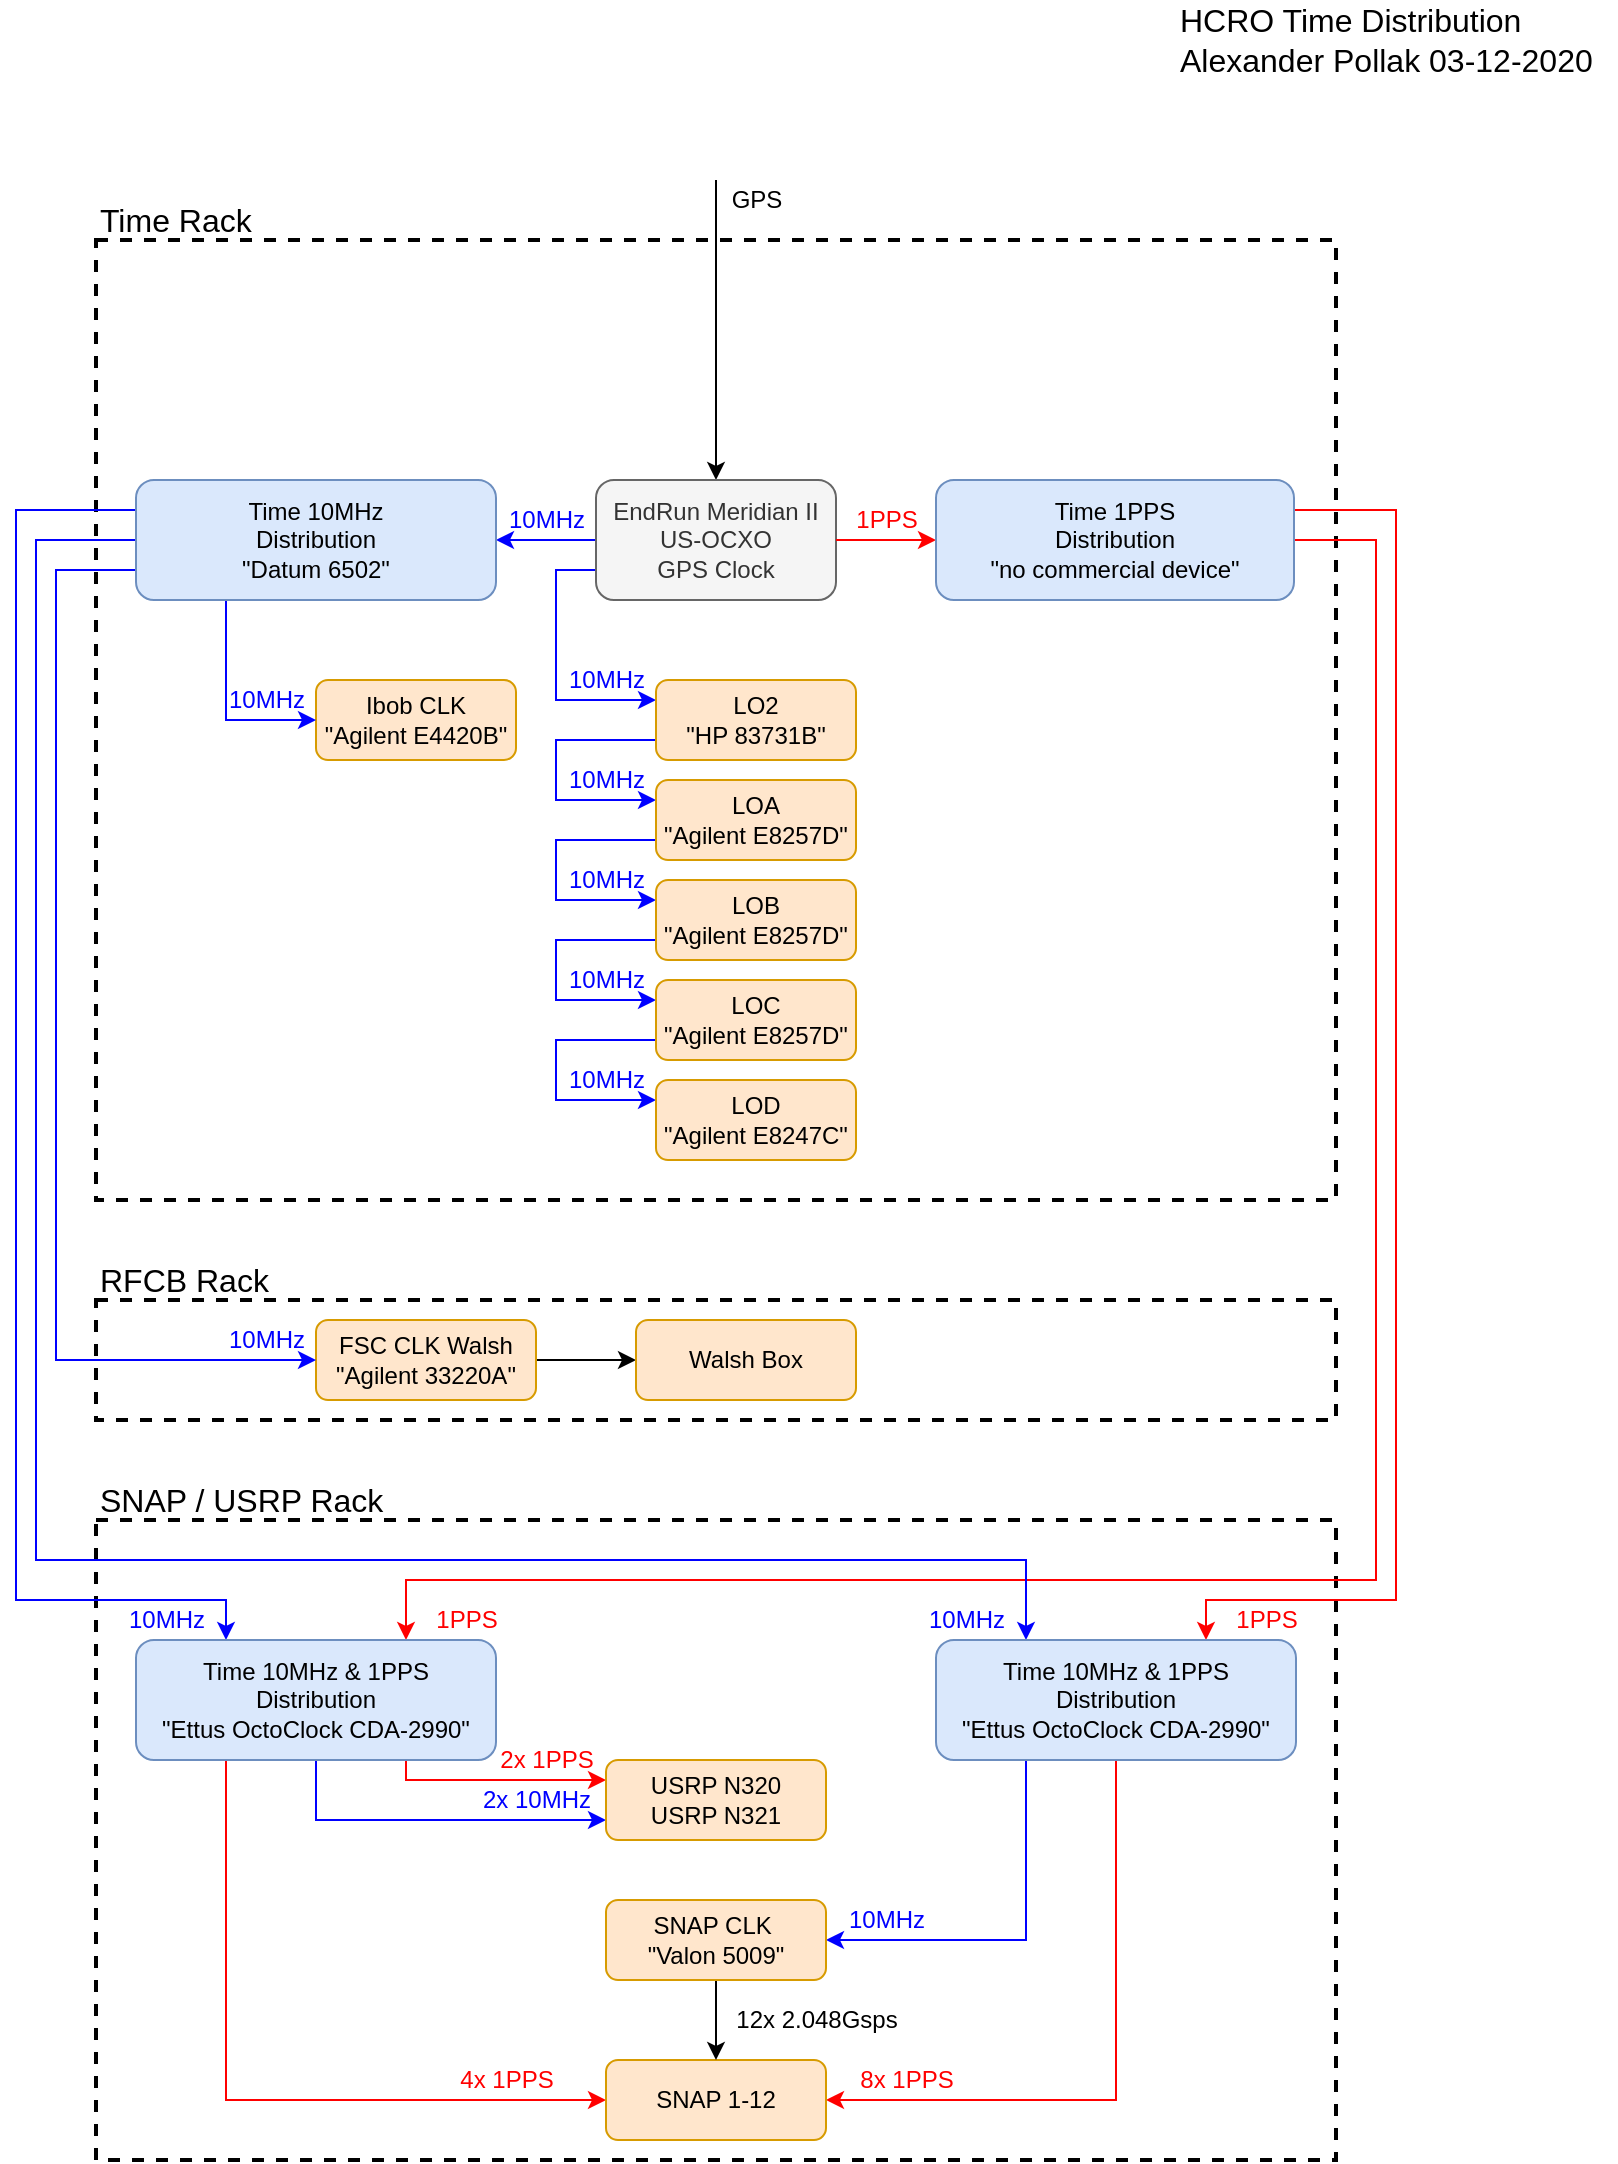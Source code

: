 <mxfile version="13.9.9" type="device"><diagram id="-Wx7Lv8i33PWE_hJeZmz" name="Page-1"><mxGraphModel dx="1106" dy="900" grid="1" gridSize="10" guides="1" tooltips="1" connect="1" arrows="1" fold="1" page="1" pageScale="1" pageWidth="850" pageHeight="1100" math="0" shadow="0"><root><mxCell id="0"/><mxCell id="1" parent="0"/><mxCell id="p2Ja1tfODRt-xbFQZl6X-34" value="" style="whiteSpace=wrap;html=1;dashed=1;strokeWidth=2;fillColor=none;" parent="1" vertex="1"><mxGeometry x="90" y="760" width="620" height="320" as="geometry"/></mxCell><mxCell id="p2Ja1tfODRt-xbFQZl6X-28" value="" style="whiteSpace=wrap;html=1;dashed=1;strokeWidth=2;fillColor=none;" parent="1" vertex="1"><mxGeometry x="90" y="650" width="620" height="60" as="geometry"/></mxCell><mxCell id="p2Ja1tfODRt-xbFQZl6X-25" value="" style="whiteSpace=wrap;html=1;dashed=1;strokeWidth=2;fillColor=none;" parent="1" vertex="1"><mxGeometry x="90" y="120" width="620" height="480" as="geometry"/></mxCell><mxCell id="Q6ICdtqjvSAJJMZQYe2n-1" value="" style="shape=image;html=1;verticalAlign=top;verticalLabelPosition=bottom;labelBackgroundColor=#ffffff;imageAspect=0;aspect=fixed;image=https://cdn4.iconfinder.com/data/icons/cc_mono_icon_set/blacks/48x48/sat_dish.png" parent="1" vertex="1"><mxGeometry x="376" y="40" width="48" height="48" as="geometry"/></mxCell><mxCell id="Q6ICdtqjvSAJJMZQYe2n-2" value="" style="endArrow=classic;html=1;entryX=0.5;entryY=0;entryDx=0;entryDy=0;" parent="1" target="Q6ICdtqjvSAJJMZQYe2n-5" edge="1"><mxGeometry width="50" height="50" relative="1" as="geometry"><mxPoint x="400" y="90" as="sourcePoint"/><mxPoint x="400" y="140" as="targetPoint"/></mxGeometry></mxCell><mxCell id="p2Ja1tfODRt-xbFQZl6X-9" style="edgeStyle=orthogonalEdgeStyle;rounded=0;orthogonalLoop=1;jettySize=auto;html=1;exitX=0;exitY=0.5;exitDx=0;exitDy=0;entryX=1;entryY=0.5;entryDx=0;entryDy=0;strokeColor=#0000FF;" parent="1" source="Q6ICdtqjvSAJJMZQYe2n-5" target="CKp-XY39HgpGyfZFXXCT-6" edge="1"><mxGeometry relative="1" as="geometry"/></mxCell><mxCell id="p2Ja1tfODRt-xbFQZl6X-11" style="edgeStyle=orthogonalEdgeStyle;rounded=0;orthogonalLoop=1;jettySize=auto;html=1;exitX=0;exitY=0.75;exitDx=0;exitDy=0;entryX=0;entryY=0.25;entryDx=0;entryDy=0;fontColor=#0000FF;strokeColor=#0000FF;" parent="1" source="Q6ICdtqjvSAJJMZQYe2n-5" target="CKp-XY39HgpGyfZFXXCT-1" edge="1"><mxGeometry relative="1" as="geometry"/></mxCell><mxCell id="Q6ICdtqjvSAJJMZQYe2n-5" value="EndRun Meridian II&lt;br&gt;US-OCXO&lt;br&gt;GPS Clock" style="rounded=1;whiteSpace=wrap;html=1;fillColor=#f5f5f5;strokeColor=#666666;fontColor=#333333;" parent="1" vertex="1"><mxGeometry x="340" y="240" width="120" height="60" as="geometry"/></mxCell><mxCell id="Q6ICdtqjvSAJJMZQYe2n-17" value="GPS" style="text;html=1;align=center;verticalAlign=middle;resizable=0;points=[];autosize=1;" parent="1" vertex="1"><mxGeometry x="400" y="90" width="40" height="20" as="geometry"/></mxCell><mxCell id="Q6ICdtqjvSAJJMZQYe2n-22" value="1PPS" style="text;html=1;align=center;verticalAlign=middle;resizable=0;points=[];autosize=1;fontColor=#FF0000;" parent="1" vertex="1"><mxGeometry x="460" y="250" width="50" height="20" as="geometry"/></mxCell><mxCell id="Q6ICdtqjvSAJJMZQYe2n-23" value="12x 2.048Gsps" style="text;html=1;align=center;verticalAlign=middle;resizable=0;points=[];autosize=1;" parent="1" vertex="1"><mxGeometry x="400" y="1000" width="100" height="20" as="geometry"/></mxCell><mxCell id="p2Ja1tfODRt-xbFQZl6X-12" style="edgeStyle=orthogonalEdgeStyle;rounded=0;orthogonalLoop=1;jettySize=auto;html=1;exitX=0;exitY=0.75;exitDx=0;exitDy=0;entryX=0;entryY=0.25;entryDx=0;entryDy=0;strokeColor=#0000FF;" parent="1" source="CKp-XY39HgpGyfZFXXCT-1" target="p2Ja1tfODRt-xbFQZl6X-1" edge="1"><mxGeometry relative="1" as="geometry"><mxPoint x="340" y="420" as="targetPoint"/><Array as="points"><mxPoint x="320" y="370"/><mxPoint x="320" y="400"/></Array></mxGeometry></mxCell><mxCell id="CKp-XY39HgpGyfZFXXCT-1" value="LO2&lt;br&gt;&quot;HP 83731B&quot;" style="rounded=1;whiteSpace=wrap;html=1;fillColor=#ffe6cc;strokeColor=#d79b00;" parent="1" vertex="1"><mxGeometry x="370" y="340" width="100" height="40" as="geometry"/></mxCell><mxCell id="CKp-XY39HgpGyfZFXXCT-2" value="Ibob CLK&lt;br&gt;&quot;Agilent E4420B&quot;" style="rounded=1;whiteSpace=wrap;html=1;fillColor=#ffe6cc;strokeColor=#d79b00;" parent="1" vertex="1"><mxGeometry x="200" y="340" width="100" height="40" as="geometry"/></mxCell><mxCell id="p2Ja1tfODRt-xbFQZl6X-31" style="edgeStyle=orthogonalEdgeStyle;rounded=0;orthogonalLoop=1;jettySize=auto;html=1;exitX=1;exitY=0.5;exitDx=0;exitDy=0;entryX=0;entryY=0.5;entryDx=0;entryDy=0;fontSize=16;" parent="1" source="CKp-XY39HgpGyfZFXXCT-3" target="p2Ja1tfODRt-xbFQZl6X-30" edge="1"><mxGeometry relative="1" as="geometry"/></mxCell><mxCell id="CKp-XY39HgpGyfZFXXCT-3" value="FSC CLK Walsh&lt;br&gt;&quot;Agilent 33220A&quot;" style="rounded=1;whiteSpace=wrap;html=1;fillColor=#ffe6cc;strokeColor=#d79b00;" parent="1" vertex="1"><mxGeometry x="200" y="660" width="110" height="40" as="geometry"/></mxCell><mxCell id="p2Ja1tfODRt-xbFQZl6X-8" style="edgeStyle=orthogonalEdgeStyle;rounded=0;orthogonalLoop=1;jettySize=auto;html=1;exitX=0;exitY=0.5;exitDx=0;exitDy=0;entryX=1;entryY=0.5;entryDx=0;entryDy=0;strokeColor=#FF0000;startArrow=classic;startFill=1;endArrow=none;endFill=0;" parent="1" source="Q6ICdtqjvSAJJMZQYe2n-8" target="Q6ICdtqjvSAJJMZQYe2n-5" edge="1"><mxGeometry relative="1" as="geometry"/></mxCell><mxCell id="p2Ja1tfODRt-xbFQZl6X-37" style="edgeStyle=orthogonalEdgeStyle;rounded=0;orthogonalLoop=1;jettySize=auto;html=1;exitX=1;exitY=0.25;exitDx=0;exitDy=0;fontSize=16;entryX=0.75;entryY=0;entryDx=0;entryDy=0;strokeColor=#FF0000;" parent="1" source="Q6ICdtqjvSAJJMZQYe2n-8" target="p2Ja1tfODRt-xbFQZl6X-6" edge="1"><mxGeometry relative="1" as="geometry"><mxPoint x="770" y="800" as="targetPoint"/><Array as="points"><mxPoint x="740" y="255"/><mxPoint x="740" y="800"/><mxPoint x="645" y="800"/></Array></mxGeometry></mxCell><mxCell id="p2Ja1tfODRt-xbFQZl6X-38" style="edgeStyle=orthogonalEdgeStyle;rounded=0;orthogonalLoop=1;jettySize=auto;html=1;exitX=1;exitY=0.5;exitDx=0;exitDy=0;entryX=0.75;entryY=0;entryDx=0;entryDy=0;fontSize=16;strokeColor=#FF0000;" parent="1" source="Q6ICdtqjvSAJJMZQYe2n-8" target="p2Ja1tfODRt-xbFQZl6X-5" edge="1"><mxGeometry relative="1" as="geometry"><Array as="points"><mxPoint x="730" y="270"/><mxPoint x="730" y="790"/><mxPoint x="245" y="790"/></Array></mxGeometry></mxCell><mxCell id="Q6ICdtqjvSAJJMZQYe2n-8" value="Time 1PPS&lt;br&gt;Distribution&lt;br&gt;&quot;no commercial device&quot;" style="rounded=1;whiteSpace=wrap;html=1;fillColor=#dae8fc;strokeColor=#6c8ebf;" parent="1" vertex="1"><mxGeometry x="510" y="240" width="179" height="60" as="geometry"/></mxCell><mxCell id="p2Ja1tfODRt-xbFQZl6X-23" style="edgeStyle=orthogonalEdgeStyle;rounded=0;orthogonalLoop=1;jettySize=auto;html=1;exitX=0.25;exitY=1;exitDx=0;exitDy=0;entryX=0;entryY=0.5;entryDx=0;entryDy=0;strokeColor=#0000FF;" parent="1" source="CKp-XY39HgpGyfZFXXCT-6" target="CKp-XY39HgpGyfZFXXCT-2" edge="1"><mxGeometry relative="1" as="geometry"/></mxCell><mxCell id="p2Ja1tfODRt-xbFQZl6X-32" style="edgeStyle=orthogonalEdgeStyle;rounded=0;orthogonalLoop=1;jettySize=auto;html=1;exitX=0;exitY=0.75;exitDx=0;exitDy=0;fontSize=16;entryX=0;entryY=0.5;entryDx=0;entryDy=0;strokeColor=#0000FF;" parent="1" source="CKp-XY39HgpGyfZFXXCT-6" target="CKp-XY39HgpGyfZFXXCT-3" edge="1"><mxGeometry relative="1" as="geometry"><mxPoint x="60" y="720" as="targetPoint"/><Array as="points"><mxPoint x="70" y="285"/><mxPoint x="70" y="680"/></Array></mxGeometry></mxCell><mxCell id="p2Ja1tfODRt-xbFQZl6X-39" style="edgeStyle=orthogonalEdgeStyle;rounded=0;orthogonalLoop=1;jettySize=auto;html=1;exitX=0;exitY=0.5;exitDx=0;exitDy=0;entryX=0.25;entryY=0;entryDx=0;entryDy=0;fontSize=16;strokeColor=#0000FF;" parent="1" source="CKp-XY39HgpGyfZFXXCT-6" target="p2Ja1tfODRt-xbFQZl6X-6" edge="1"><mxGeometry relative="1" as="geometry"><Array as="points"><mxPoint x="60" y="270"/><mxPoint x="60" y="780"/><mxPoint x="555" y="780"/></Array></mxGeometry></mxCell><mxCell id="p2Ja1tfODRt-xbFQZl6X-40" style="edgeStyle=orthogonalEdgeStyle;rounded=0;orthogonalLoop=1;jettySize=auto;html=1;exitX=0;exitY=0.25;exitDx=0;exitDy=0;entryX=0.25;entryY=0;entryDx=0;entryDy=0;fontSize=16;strokeColor=#0000FF;" parent="1" source="CKp-XY39HgpGyfZFXXCT-6" target="p2Ja1tfODRt-xbFQZl6X-5" edge="1"><mxGeometry relative="1" as="geometry"><Array as="points"><mxPoint x="50" y="255"/><mxPoint x="50" y="800"/><mxPoint x="155" y="800"/></Array></mxGeometry></mxCell><mxCell id="CKp-XY39HgpGyfZFXXCT-6" value="Time 10MHz&lt;br&gt;Distribution&lt;br&gt;&quot;Datum 6502&quot;" style="rounded=1;whiteSpace=wrap;html=1;fillColor=#dae8fc;strokeColor=#6c8ebf;" parent="1" vertex="1"><mxGeometry x="110" y="240" width="180" height="60" as="geometry"/></mxCell><mxCell id="p2Ja1tfODRt-xbFQZl6X-13" style="edgeStyle=orthogonalEdgeStyle;rounded=0;orthogonalLoop=1;jettySize=auto;html=1;exitX=0;exitY=0.75;exitDx=0;exitDy=0;entryX=0;entryY=0.25;entryDx=0;entryDy=0;strokeColor=#0000FF;" parent="1" source="p2Ja1tfODRt-xbFQZl6X-1" target="p2Ja1tfODRt-xbFQZl6X-2" edge="1"><mxGeometry relative="1" as="geometry"><mxPoint x="340" y="470" as="targetPoint"/><Array as="points"><mxPoint x="320" y="420"/><mxPoint x="320" y="450"/></Array></mxGeometry></mxCell><mxCell id="p2Ja1tfODRt-xbFQZl6X-1" value="LOA&lt;br&gt;&quot;Agilent E8257D&quot;" style="rounded=1;whiteSpace=wrap;html=1;fillColor=#ffe6cc;strokeColor=#d79b00;" parent="1" vertex="1"><mxGeometry x="370" y="390" width="100" height="40" as="geometry"/></mxCell><mxCell id="p2Ja1tfODRt-xbFQZl6X-14" style="edgeStyle=orthogonalEdgeStyle;rounded=0;orthogonalLoop=1;jettySize=auto;html=1;exitX=0;exitY=0.75;exitDx=0;exitDy=0;entryX=0;entryY=0.25;entryDx=0;entryDy=0;strokeColor=#0000FF;" parent="1" source="p2Ja1tfODRt-xbFQZl6X-2" target="p2Ja1tfODRt-xbFQZl6X-3" edge="1"><mxGeometry relative="1" as="geometry"><mxPoint x="330" y="530" as="targetPoint"/><Array as="points"><mxPoint x="320" y="470"/><mxPoint x="320" y="500"/></Array></mxGeometry></mxCell><mxCell id="p2Ja1tfODRt-xbFQZl6X-2" value="LOB&lt;br&gt;&quot;Agilent E8257D&quot;" style="rounded=1;whiteSpace=wrap;html=1;fillColor=#ffe6cc;strokeColor=#d79b00;" parent="1" vertex="1"><mxGeometry x="370" y="440" width="100" height="40" as="geometry"/></mxCell><mxCell id="p2Ja1tfODRt-xbFQZl6X-15" style="edgeStyle=orthogonalEdgeStyle;rounded=0;orthogonalLoop=1;jettySize=auto;html=1;exitX=0;exitY=0.75;exitDx=0;exitDy=0;entryX=0;entryY=0.25;entryDx=0;entryDy=0;strokeColor=#0000FF;" parent="1" source="p2Ja1tfODRt-xbFQZl6X-3" target="p2Ja1tfODRt-xbFQZl6X-4" edge="1"><mxGeometry relative="1" as="geometry"><mxPoint x="330" y="570" as="targetPoint"/><Array as="points"><mxPoint x="320" y="520"/><mxPoint x="320" y="550"/></Array></mxGeometry></mxCell><mxCell id="p2Ja1tfODRt-xbFQZl6X-3" value="LOC&lt;br&gt;&quot;Agilent E8257D&quot;" style="rounded=1;whiteSpace=wrap;html=1;fillColor=#ffe6cc;strokeColor=#d79b00;" parent="1" vertex="1"><mxGeometry x="370" y="490" width="100" height="40" as="geometry"/></mxCell><mxCell id="p2Ja1tfODRt-xbFQZl6X-4" value="LOD&lt;br&gt;&quot;Agilent E8247C&quot;" style="rounded=1;whiteSpace=wrap;html=1;fillColor=#ffe6cc;strokeColor=#d79b00;" parent="1" vertex="1"><mxGeometry x="370" y="540" width="100" height="40" as="geometry"/></mxCell><mxCell id="p2Ja1tfODRt-xbFQZl6X-51" style="edgeStyle=orthogonalEdgeStyle;rounded=0;orthogonalLoop=1;jettySize=auto;html=1;exitX=0.75;exitY=1;exitDx=0;exitDy=0;entryX=0;entryY=0.25;entryDx=0;entryDy=0;strokeColor=#FF0000;fontSize=16;fontColor=#FF0000;" parent="1" source="p2Ja1tfODRt-xbFQZl6X-5" target="p2Ja1tfODRt-xbFQZl6X-48" edge="1"><mxGeometry relative="1" as="geometry"><Array as="points"><mxPoint x="245" y="890"/></Array></mxGeometry></mxCell><mxCell id="p2Ja1tfODRt-xbFQZl6X-52" style="edgeStyle=orthogonalEdgeStyle;rounded=0;orthogonalLoop=1;jettySize=auto;html=1;exitX=0.5;exitY=1;exitDx=0;exitDy=0;entryX=0;entryY=0.75;entryDx=0;entryDy=0;fontSize=16;fontColor=#FF0000;strokeColor=#0000FF;" parent="1" source="p2Ja1tfODRt-xbFQZl6X-5" target="p2Ja1tfODRt-xbFQZl6X-48" edge="1"><mxGeometry relative="1" as="geometry"/></mxCell><mxCell id="p2Ja1tfODRt-xbFQZl6X-53" style="edgeStyle=orthogonalEdgeStyle;rounded=0;orthogonalLoop=1;jettySize=auto;html=1;exitX=0.25;exitY=1;exitDx=0;exitDy=0;entryX=0;entryY=0.5;entryDx=0;entryDy=0;fontSize=16;fontColor=#FF0000;strokeColor=#FF0000;" parent="1" source="p2Ja1tfODRt-xbFQZl6X-5" target="p2Ja1tfODRt-xbFQZl6X-46" edge="1"><mxGeometry relative="1" as="geometry"/></mxCell><mxCell id="p2Ja1tfODRt-xbFQZl6X-5" value="Time 10MHz &amp;amp; 1PPS&lt;br&gt;Distribution&lt;br&gt;&quot;Ettus OctoClock CDA-2990&quot;" style="rounded=1;whiteSpace=wrap;html=1;fillColor=#dae8fc;strokeColor=#6c8ebf;" parent="1" vertex="1"><mxGeometry x="110" y="820" width="180" height="60" as="geometry"/></mxCell><mxCell id="p2Ja1tfODRt-xbFQZl6X-49" style="edgeStyle=orthogonalEdgeStyle;rounded=0;orthogonalLoop=1;jettySize=auto;html=1;exitX=0.25;exitY=1;exitDx=0;exitDy=0;entryX=1;entryY=0.5;entryDx=0;entryDy=0;fontSize=16;fontColor=#FF0000;strokeColor=#0000FF;" parent="1" source="p2Ja1tfODRt-xbFQZl6X-6" target="p2Ja1tfODRt-xbFQZl6X-47" edge="1"><mxGeometry relative="1" as="geometry"/></mxCell><mxCell id="p2Ja1tfODRt-xbFQZl6X-50" style="edgeStyle=orthogonalEdgeStyle;rounded=0;orthogonalLoop=1;jettySize=auto;html=1;exitX=0.5;exitY=1;exitDx=0;exitDy=0;entryX=1;entryY=0.5;entryDx=0;entryDy=0;fontSize=16;fontColor=#FF0000;strokeColor=#FF0000;" parent="1" source="p2Ja1tfODRt-xbFQZl6X-6" target="p2Ja1tfODRt-xbFQZl6X-46" edge="1"><mxGeometry relative="1" as="geometry"/></mxCell><mxCell id="p2Ja1tfODRt-xbFQZl6X-6" value="Time 10MHz &amp;amp; 1PPS&lt;br&gt;Distribution&lt;br&gt;&quot;Ettus OctoClock CDA-2990&quot;" style="rounded=1;whiteSpace=wrap;html=1;fillColor=#dae8fc;strokeColor=#6c8ebf;" parent="1" vertex="1"><mxGeometry x="510" y="820" width="180" height="60" as="geometry"/></mxCell><mxCell id="p2Ja1tfODRt-xbFQZl6X-16" value="10MHz" style="text;html=1;align=center;verticalAlign=middle;resizable=0;points=[];autosize=1;fontColor=#0000FF;" parent="1" vertex="1"><mxGeometry x="320" y="330" width="50" height="20" as="geometry"/></mxCell><mxCell id="p2Ja1tfODRt-xbFQZl6X-17" value="10MHz" style="text;html=1;align=center;verticalAlign=middle;resizable=0;points=[];autosize=1;fontColor=#0000FF;" parent="1" vertex="1"><mxGeometry x="290" y="250" width="50" height="20" as="geometry"/></mxCell><mxCell id="p2Ja1tfODRt-xbFQZl6X-18" value="10MHz" style="text;html=1;align=center;verticalAlign=middle;resizable=0;points=[];autosize=1;fontColor=#0000FF;" parent="1" vertex="1"><mxGeometry x="320" y="380" width="50" height="20" as="geometry"/></mxCell><mxCell id="p2Ja1tfODRt-xbFQZl6X-19" value="10MHz" style="text;html=1;align=center;verticalAlign=middle;resizable=0;points=[];autosize=1;fontColor=#0000FF;" parent="1" vertex="1"><mxGeometry x="320" y="430" width="50" height="20" as="geometry"/></mxCell><mxCell id="p2Ja1tfODRt-xbFQZl6X-20" value="10MHz" style="text;html=1;align=center;verticalAlign=middle;resizable=0;points=[];autosize=1;fontColor=#0000FF;" parent="1" vertex="1"><mxGeometry x="320" y="480" width="50" height="20" as="geometry"/></mxCell><mxCell id="p2Ja1tfODRt-xbFQZl6X-21" value="10MHz" style="text;html=1;align=center;verticalAlign=middle;resizable=0;points=[];autosize=1;fontColor=#0000FF;" parent="1" vertex="1"><mxGeometry x="320" y="530" width="50" height="20" as="geometry"/></mxCell><mxCell id="p2Ja1tfODRt-xbFQZl6X-24" value="10MHz" style="text;html=1;align=center;verticalAlign=middle;resizable=0;points=[];autosize=1;fontColor=#0000FF;" parent="1" vertex="1"><mxGeometry x="150" y="340" width="50" height="20" as="geometry"/></mxCell><mxCell id="p2Ja1tfODRt-xbFQZl6X-27" value="Time Rack" style="text;html=1;align=left;verticalAlign=middle;resizable=0;points=[];autosize=1;fontSize=16;" parent="1" vertex="1"><mxGeometry x="90" y="100" width="90" height="20" as="geometry"/></mxCell><mxCell id="p2Ja1tfODRt-xbFQZl6X-29" value="RFCB Rack" style="text;html=1;align=left;verticalAlign=middle;resizable=0;points=[];autosize=1;fontSize=16;" parent="1" vertex="1"><mxGeometry x="90" y="630" width="100" height="20" as="geometry"/></mxCell><mxCell id="p2Ja1tfODRt-xbFQZl6X-30" value="Walsh Box" style="rounded=1;whiteSpace=wrap;html=1;fillColor=#ffe6cc;strokeColor=#d79b00;" parent="1" vertex="1"><mxGeometry x="360" y="660" width="110" height="40" as="geometry"/></mxCell><mxCell id="p2Ja1tfODRt-xbFQZl6X-33" value="10MHz" style="text;html=1;align=center;verticalAlign=middle;resizable=0;points=[];autosize=1;fontColor=#0000FF;" parent="1" vertex="1"><mxGeometry x="150" y="660" width="50" height="20" as="geometry"/></mxCell><mxCell id="p2Ja1tfODRt-xbFQZl6X-35" value="SNAP / USRP Rack" style="text;html=1;align=left;verticalAlign=middle;resizable=0;points=[];autosize=1;fontSize=16;" parent="1" vertex="1"><mxGeometry x="90" y="740" width="160" height="20" as="geometry"/></mxCell><mxCell id="p2Ja1tfODRt-xbFQZl6X-42" value="10MHz" style="text;html=1;align=center;verticalAlign=middle;resizable=0;points=[];autosize=1;fontColor=#0000FF;" parent="1" vertex="1"><mxGeometry x="100" y="800" width="50" height="20" as="geometry"/></mxCell><mxCell id="p2Ja1tfODRt-xbFQZl6X-43" value="10MHz" style="text;html=1;align=center;verticalAlign=middle;resizable=0;points=[];autosize=1;fontColor=#0000FF;" parent="1" vertex="1"><mxGeometry x="500" y="800" width="50" height="20" as="geometry"/></mxCell><mxCell id="p2Ja1tfODRt-xbFQZl6X-44" value="1PPS" style="text;html=1;align=center;verticalAlign=middle;resizable=0;points=[];autosize=1;fontColor=#FF0000;" parent="1" vertex="1"><mxGeometry x="650" y="800" width="50" height="20" as="geometry"/></mxCell><mxCell id="p2Ja1tfODRt-xbFQZl6X-45" value="1PPS" style="text;html=1;align=center;verticalAlign=middle;resizable=0;points=[];autosize=1;fontColor=#FF0000;" parent="1" vertex="1"><mxGeometry x="250" y="800" width="50" height="20" as="geometry"/></mxCell><mxCell id="p2Ja1tfODRt-xbFQZl6X-46" value="SNAP 1-12" style="rounded=1;whiteSpace=wrap;html=1;fillColor=#ffe6cc;strokeColor=#d79b00;" parent="1" vertex="1"><mxGeometry x="345" y="1030" width="110" height="40" as="geometry"/></mxCell><mxCell id="p2Ja1tfODRt-xbFQZl6X-54" style="edgeStyle=orthogonalEdgeStyle;rounded=0;orthogonalLoop=1;jettySize=auto;html=1;exitX=0.5;exitY=1;exitDx=0;exitDy=0;entryX=0.5;entryY=0;entryDx=0;entryDy=0;fontSize=16;fontColor=#FF0000;" parent="1" source="p2Ja1tfODRt-xbFQZl6X-47" target="p2Ja1tfODRt-xbFQZl6X-46" edge="1"><mxGeometry relative="1" as="geometry"/></mxCell><mxCell id="p2Ja1tfODRt-xbFQZl6X-47" value="SNAP CLK&amp;nbsp;&lt;br&gt;&quot;Valon 5009&quot;" style="rounded=1;whiteSpace=wrap;html=1;fillColor=#ffe6cc;strokeColor=#d79b00;" parent="1" vertex="1"><mxGeometry x="345" y="950" width="110" height="40" as="geometry"/></mxCell><mxCell id="p2Ja1tfODRt-xbFQZl6X-48" value="USRP N320&lt;br&gt;USRP N321" style="rounded=1;whiteSpace=wrap;html=1;fillColor=#ffe6cc;strokeColor=#d79b00;" parent="1" vertex="1"><mxGeometry x="345" y="880" width="110" height="40" as="geometry"/></mxCell><mxCell id="p2Ja1tfODRt-xbFQZl6X-55" value="8x 1PPS" style="text;html=1;align=center;verticalAlign=middle;resizable=0;points=[];autosize=1;fontColor=#FF0000;" parent="1" vertex="1"><mxGeometry x="465" y="1030" width="60" height="20" as="geometry"/></mxCell><mxCell id="p2Ja1tfODRt-xbFQZl6X-56" value="4x 1PPS" style="text;html=1;align=center;verticalAlign=middle;resizable=0;points=[];autosize=1;fontColor=#FF0000;" parent="1" vertex="1"><mxGeometry x="265" y="1030" width="60" height="20" as="geometry"/></mxCell><mxCell id="p2Ja1tfODRt-xbFQZl6X-57" value="10MHz" style="text;html=1;align=center;verticalAlign=middle;resizable=0;points=[];autosize=1;fontColor=#0000FF;" parent="1" vertex="1"><mxGeometry x="460" y="950" width="50" height="20" as="geometry"/></mxCell><mxCell id="p2Ja1tfODRt-xbFQZl6X-58" value="2x 10MHz" style="text;html=1;align=center;verticalAlign=middle;resizable=0;points=[];autosize=1;fontColor=#0000FF;" parent="1" vertex="1"><mxGeometry x="275" y="890" width="70" height="20" as="geometry"/></mxCell><mxCell id="p2Ja1tfODRt-xbFQZl6X-59" value="2x 1PPS" style="text;html=1;align=center;verticalAlign=middle;resizable=0;points=[];autosize=1;fontColor=#FF0000;" parent="1" vertex="1"><mxGeometry x="285" y="870" width="60" height="20" as="geometry"/></mxCell><mxCell id="p2Ja1tfODRt-xbFQZl6X-61" value="HCRO Time Distribution&lt;br&gt;Alexander Pollak 03-12-2020" style="text;html=1;align=left;verticalAlign=middle;resizable=0;points=[];autosize=1;fontSize=16;" parent="1" vertex="1"><mxGeometry x="630" width="220" height="40" as="geometry"/></mxCell></root></mxGraphModel></diagram></mxfile>